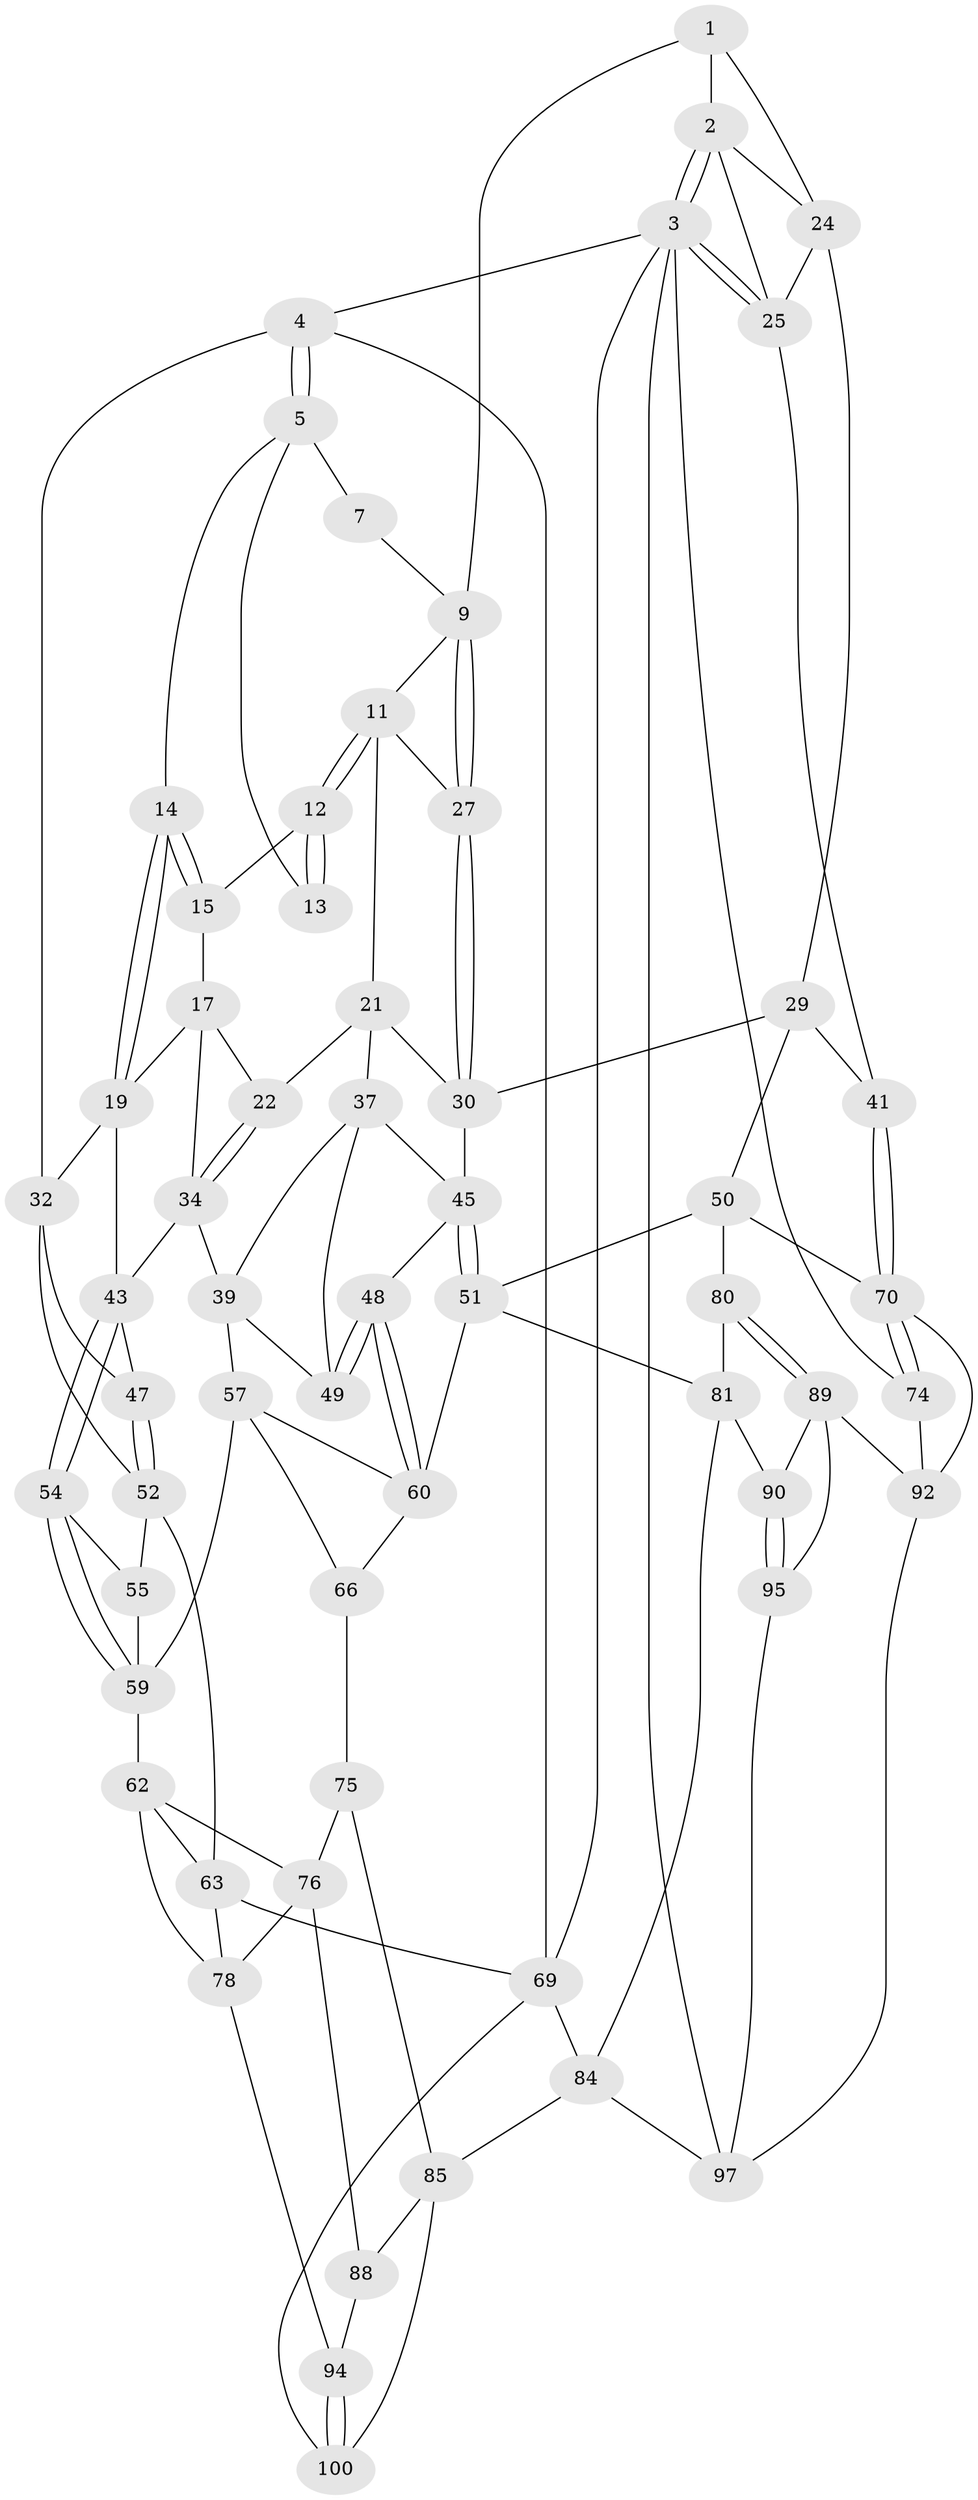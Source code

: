 // original degree distribution, {3: 0.029411764705882353, 4: 0.21568627450980393, 6: 0.21568627450980393, 5: 0.5392156862745098}
// Generated by graph-tools (version 1.1) at 2025/11/02/21/25 10:11:13]
// undirected, 60 vertices, 130 edges
graph export_dot {
graph [start="1"]
  node [color=gray90,style=filled];
  1 [pos="+0.8252372693710945+0",super="+8"];
  2 [pos="+1+0",super="+23"];
  3 [pos="+1+0",super="+73"];
  4 [pos="+0+0"];
  5 [pos="+0.1092087511525705+0",super="+6"];
  7 [pos="+0.636357752018333+0"];
  9 [pos="+0.7522765590785769+0.07556304399210524",super="+10"];
  11 [pos="+0.5939194293794546+0.09990568514287952",super="+20"];
  12 [pos="+0.512373729589668+0.03078774317666804"];
  13 [pos="+0.504059079436298+0"];
  14 [pos="+0.1954398682149459+0"];
  15 [pos="+0.43597350260545664+0.03650157764524688",super="+16"];
  17 [pos="+0.45404997493660104+0.09442392886301895",super="+18"];
  19 [pos="+0.2202100069720174+0.05544367862679412",super="+31"];
  21 [pos="+0.5975625036921359+0.16328674875488478",super="+36"];
  22 [pos="+0.5684583054991169+0.16773749439043323"];
  24 [pos="+0.8547502887917791+0.10232324202504586",super="+28"];
  25 [pos="+1+0.2248412818712652",super="+26"];
  27 [pos="+0.680277350110719+0.15723229684639534"];
  29 [pos="+0.8274816649190984+0.25255702885688225",super="+42"];
  30 [pos="+0.7880997026542738+0.2611933517830246",super="+35"];
  32 [pos="+0.10088550624381379+0.23121298233670118",super="+33"];
  34 [pos="+0.37958769677978715+0.25523027825004185",super="+40"];
  37 [pos="+0.5713695584388724+0.2765478781366253",super="+38"];
  39 [pos="+0.42542350090905745+0.32462231645710976",super="+56"];
  41 [pos="+1+0.3381741859703911"];
  43 [pos="+0.2629288660384675+0.36266994752339554",super="+44"];
  45 [pos="+0.6908766440557588+0.43367538652102816",super="+46"];
  47 [pos="+0.13657453105960643+0.34281830032211674"];
  48 [pos="+0.6408117343389641+0.4288643674305767"];
  49 [pos="+0.6037215742164281+0.4050207502257852"];
  50 [pos="+0.7827947944550393+0.5511348348341591",super="+72"];
  51 [pos="+0.766016856012056+0.5486139359144949",super="+64"];
  52 [pos="+0.09873141913047186+0.3972859855581303",super="+53"];
  54 [pos="+0.2613978243644119+0.3709955085840176"];
  55 [pos="+0.12539950568132138+0.43376073451148756"];
  57 [pos="+0.43244087394998626+0.48891462446341843",super="+58"];
  59 [pos="+0.29268534089984594+0.5880889274775064",super="+61"];
  60 [pos="+0.49764584673226586+0.4983413635630135",super="+65"];
  62 [pos="+0.08912233986896889+0.5452290840025901",super="+77"];
  63 [pos="+0+0.4272848451061615",super="+68"];
  66 [pos="+0.6016739691806284+0.6858857379951085",super="+67"];
  69 [pos="+0+1",super="+99"];
  70 [pos="+1+0.6844138602730833",super="+71"];
  74 [pos="+1+0.6913036504805515"];
  75 [pos="+0.29504660678890954+0.661992032074742",super="+82"];
  76 [pos="+0.2317294563903349+0.7116865794106019",super="+86"];
  78 [pos="+0+0.7397798098639681",super="+79"];
  80 [pos="+0.7219237562607591+0.7903484124884681"];
  81 [pos="+0.6269214167026852+0.7125221382057277",super="+83"];
  84 [pos="+0.5391948661896031+0.8918398241296361",super="+98"];
  85 [pos="+0.3981467390180152+0.8431041955495757",super="+87"];
  88 [pos="+0.1988570427173623+0.7711850695070482"];
  89 [pos="+0.7794420169235463+0.8655741373771049",super="+93"];
  90 [pos="+0.776444415344022+0.8669990868256192",super="+91"];
  92 [pos="+0.8413173330618082+0.8753546944946418",super="+101"];
  94 [pos="+0.13488958190332076+0.8804131286199003"];
  95 [pos="+0.6723695247276129+0.9551419360478439",super="+96"];
  97 [pos="+0.6547960673044982+1",super="+102"];
  100 [pos="+0.2514899282200137+1"];
  1 -- 2;
  1 -- 24;
  1 -- 9;
  2 -- 3;
  2 -- 3;
  2 -- 24;
  2 -- 25;
  3 -- 4;
  3 -- 25;
  3 -- 25;
  3 -- 97;
  3 -- 74;
  3 -- 69;
  4 -- 5;
  4 -- 5;
  4 -- 69;
  4 -- 32;
  5 -- 14;
  5 -- 13;
  5 -- 7;
  7 -- 9;
  9 -- 27;
  9 -- 27;
  9 -- 11;
  11 -- 12;
  11 -- 12;
  11 -- 27;
  11 -- 21;
  12 -- 13;
  12 -- 13;
  12 -- 15;
  14 -- 15;
  14 -- 15;
  14 -- 19;
  14 -- 19;
  15 -- 17;
  17 -- 22;
  17 -- 34;
  17 -- 19;
  19 -- 32;
  19 -- 43;
  21 -- 22;
  21 -- 37;
  21 -- 30;
  22 -- 34;
  22 -- 34;
  24 -- 25;
  24 -- 29;
  25 -- 41;
  27 -- 30;
  27 -- 30;
  29 -- 30;
  29 -- 41;
  29 -- 50;
  30 -- 45;
  32 -- 47;
  32 -- 52;
  34 -- 43;
  34 -- 39;
  37 -- 45;
  37 -- 49;
  37 -- 39;
  39 -- 49;
  39 -- 57;
  41 -- 70;
  41 -- 70;
  43 -- 54;
  43 -- 54;
  43 -- 47;
  45 -- 51;
  45 -- 51;
  45 -- 48;
  47 -- 52;
  47 -- 52;
  48 -- 49;
  48 -- 49;
  48 -- 60;
  48 -- 60;
  50 -- 51;
  50 -- 80;
  50 -- 70;
  51 -- 81;
  51 -- 60;
  52 -- 55;
  52 -- 63;
  54 -- 55;
  54 -- 59;
  54 -- 59;
  55 -- 59;
  57 -- 60;
  57 -- 66;
  57 -- 59;
  59 -- 62;
  60 -- 66;
  62 -- 63;
  62 -- 78;
  62 -- 76;
  63 -- 69;
  63 -- 78;
  66 -- 75 [weight=2];
  69 -- 100;
  69 -- 84;
  70 -- 74;
  70 -- 74;
  70 -- 92;
  74 -- 92;
  75 -- 76;
  75 -- 85;
  76 -- 88;
  76 -- 78;
  78 -- 94;
  80 -- 81;
  80 -- 89;
  80 -- 89;
  81 -- 90;
  81 -- 84;
  84 -- 85;
  84 -- 97;
  85 -- 88;
  85 -- 100;
  88 -- 94;
  89 -- 90;
  89 -- 92;
  89 -- 95;
  90 -- 95 [weight=2];
  90 -- 95;
  92 -- 97;
  94 -- 100;
  94 -- 100;
  95 -- 97;
}
